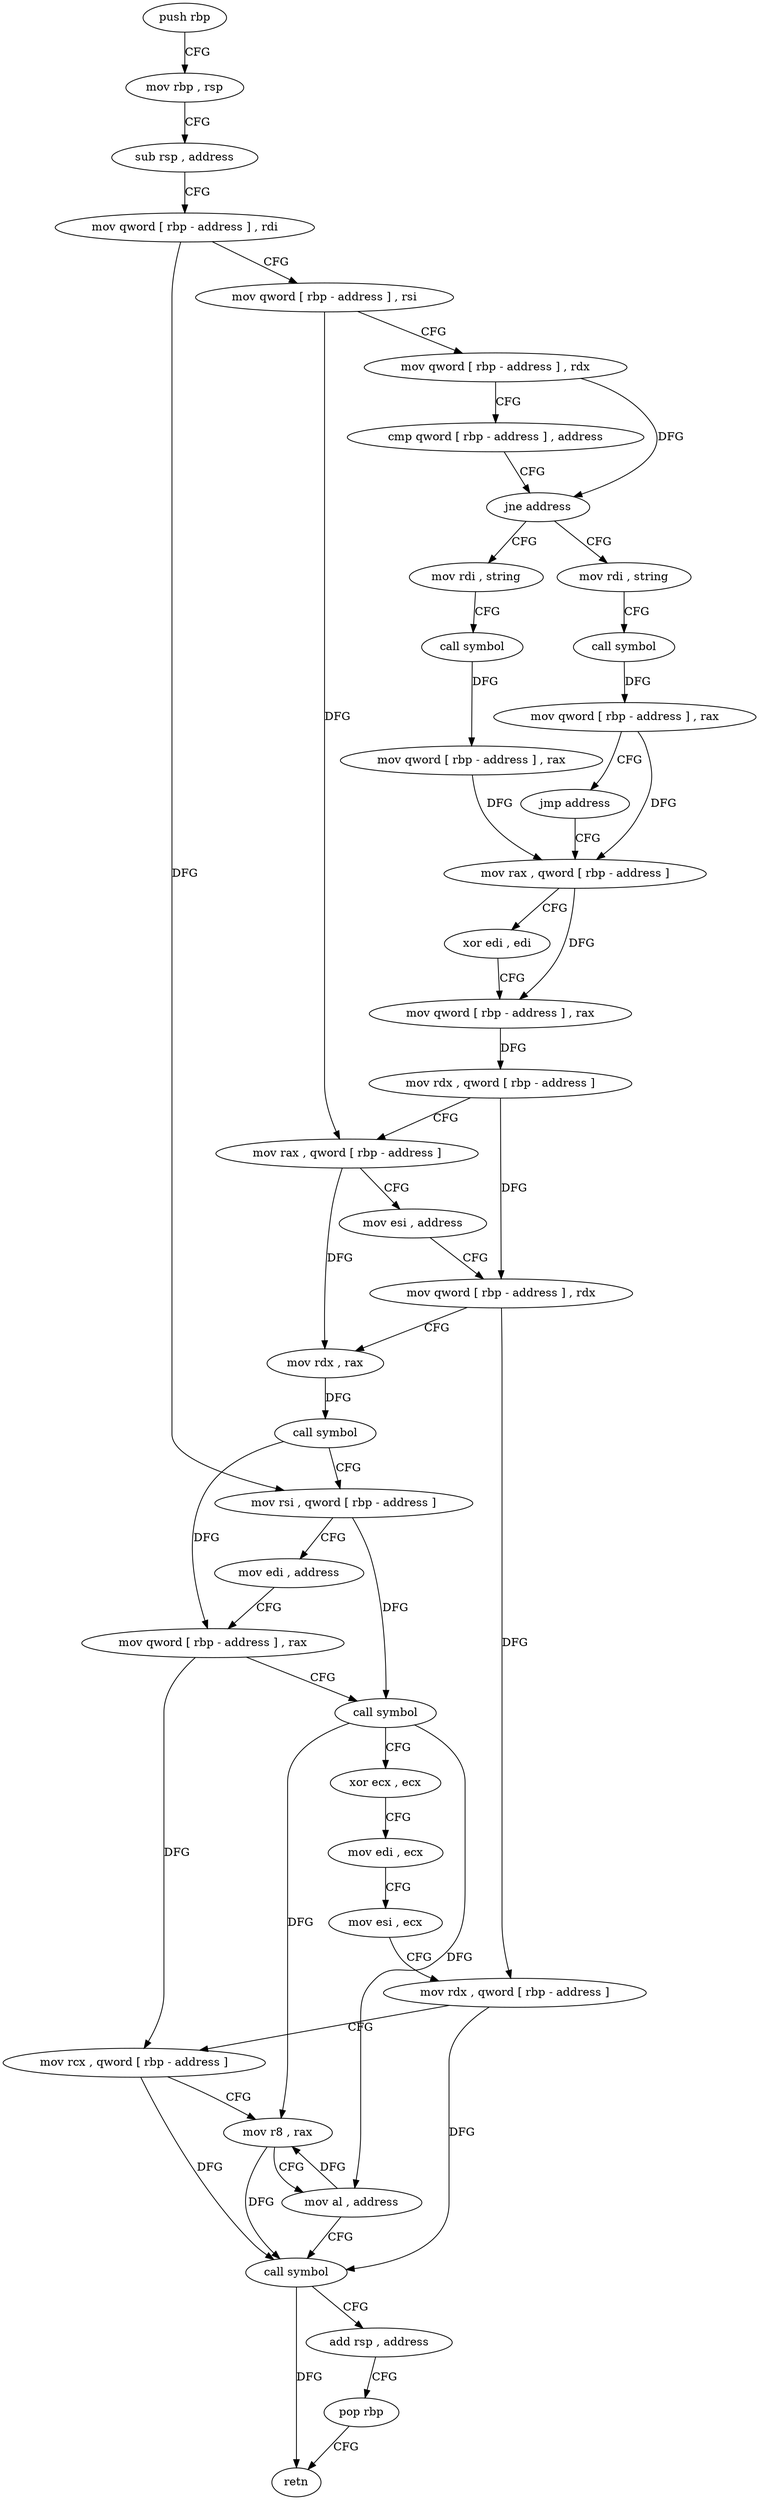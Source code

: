 digraph "func" {
"4245024" [label = "push rbp" ]
"4245025" [label = "mov rbp , rsp" ]
"4245028" [label = "sub rsp , address" ]
"4245032" [label = "mov qword [ rbp - address ] , rdi" ]
"4245036" [label = "mov qword [ rbp - address ] , rsi" ]
"4245040" [label = "mov qword [ rbp - address ] , rdx" ]
"4245044" [label = "cmp qword [ rbp - address ] , address" ]
"4245049" [label = "jne address" ]
"4245079" [label = "mov rdi , string" ]
"4245055" [label = "mov rdi , string" ]
"4245089" [label = "call symbol" ]
"4245094" [label = "mov qword [ rbp - address ] , rax" ]
"4245098" [label = "mov rax , qword [ rbp - address ]" ]
"4245065" [label = "call symbol" ]
"4245070" [label = "mov qword [ rbp - address ] , rax" ]
"4245074" [label = "jmp address" ]
"4245102" [label = "xor edi , edi" ]
"4245104" [label = "mov qword [ rbp - address ] , rax" ]
"4245108" [label = "mov rdx , qword [ rbp - address ]" ]
"4245112" [label = "mov rax , qword [ rbp - address ]" ]
"4245116" [label = "mov esi , address" ]
"4245121" [label = "mov qword [ rbp - address ] , rdx" ]
"4245125" [label = "mov rdx , rax" ]
"4245128" [label = "call symbol" ]
"4245133" [label = "mov rsi , qword [ rbp - address ]" ]
"4245137" [label = "mov edi , address" ]
"4245142" [label = "mov qword [ rbp - address ] , rax" ]
"4245146" [label = "call symbol" ]
"4245151" [label = "xor ecx , ecx" ]
"4245153" [label = "mov edi , ecx" ]
"4245155" [label = "mov esi , ecx" ]
"4245157" [label = "mov rdx , qword [ rbp - address ]" ]
"4245161" [label = "mov rcx , qword [ rbp - address ]" ]
"4245165" [label = "mov r8 , rax" ]
"4245168" [label = "mov al , address" ]
"4245170" [label = "call symbol" ]
"4245175" [label = "add rsp , address" ]
"4245179" [label = "pop rbp" ]
"4245180" [label = "retn" ]
"4245024" -> "4245025" [ label = "CFG" ]
"4245025" -> "4245028" [ label = "CFG" ]
"4245028" -> "4245032" [ label = "CFG" ]
"4245032" -> "4245036" [ label = "CFG" ]
"4245032" -> "4245133" [ label = "DFG" ]
"4245036" -> "4245040" [ label = "CFG" ]
"4245036" -> "4245112" [ label = "DFG" ]
"4245040" -> "4245044" [ label = "CFG" ]
"4245040" -> "4245049" [ label = "DFG" ]
"4245044" -> "4245049" [ label = "CFG" ]
"4245049" -> "4245079" [ label = "CFG" ]
"4245049" -> "4245055" [ label = "CFG" ]
"4245079" -> "4245089" [ label = "CFG" ]
"4245055" -> "4245065" [ label = "CFG" ]
"4245089" -> "4245094" [ label = "DFG" ]
"4245094" -> "4245098" [ label = "DFG" ]
"4245098" -> "4245102" [ label = "CFG" ]
"4245098" -> "4245104" [ label = "DFG" ]
"4245065" -> "4245070" [ label = "DFG" ]
"4245070" -> "4245074" [ label = "CFG" ]
"4245070" -> "4245098" [ label = "DFG" ]
"4245074" -> "4245098" [ label = "CFG" ]
"4245102" -> "4245104" [ label = "CFG" ]
"4245104" -> "4245108" [ label = "DFG" ]
"4245108" -> "4245112" [ label = "CFG" ]
"4245108" -> "4245121" [ label = "DFG" ]
"4245112" -> "4245116" [ label = "CFG" ]
"4245112" -> "4245125" [ label = "DFG" ]
"4245116" -> "4245121" [ label = "CFG" ]
"4245121" -> "4245125" [ label = "CFG" ]
"4245121" -> "4245157" [ label = "DFG" ]
"4245125" -> "4245128" [ label = "DFG" ]
"4245128" -> "4245133" [ label = "CFG" ]
"4245128" -> "4245142" [ label = "DFG" ]
"4245133" -> "4245137" [ label = "CFG" ]
"4245133" -> "4245146" [ label = "DFG" ]
"4245137" -> "4245142" [ label = "CFG" ]
"4245142" -> "4245146" [ label = "CFG" ]
"4245142" -> "4245161" [ label = "DFG" ]
"4245146" -> "4245151" [ label = "CFG" ]
"4245146" -> "4245165" [ label = "DFG" ]
"4245146" -> "4245168" [ label = "DFG" ]
"4245151" -> "4245153" [ label = "CFG" ]
"4245153" -> "4245155" [ label = "CFG" ]
"4245155" -> "4245157" [ label = "CFG" ]
"4245157" -> "4245161" [ label = "CFG" ]
"4245157" -> "4245170" [ label = "DFG" ]
"4245161" -> "4245165" [ label = "CFG" ]
"4245161" -> "4245170" [ label = "DFG" ]
"4245165" -> "4245168" [ label = "CFG" ]
"4245165" -> "4245170" [ label = "DFG" ]
"4245168" -> "4245170" [ label = "CFG" ]
"4245168" -> "4245165" [ label = "DFG" ]
"4245170" -> "4245175" [ label = "CFG" ]
"4245170" -> "4245180" [ label = "DFG" ]
"4245175" -> "4245179" [ label = "CFG" ]
"4245179" -> "4245180" [ label = "CFG" ]
}
